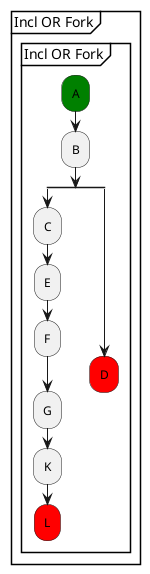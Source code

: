 /'

Tutorial - Inclusive OR Fork Topology
  
'/

@startuml 
partition "Incl OR Fork" {
group "Incl OR Fork"
      #green:A;
      :B;
  split 
      :C;
      :E;
      :F;
      :G;
      :K;
      #red:L;
      detach
  split again
      #red:D;
      detach
  end split
end group
}      
@enduml
